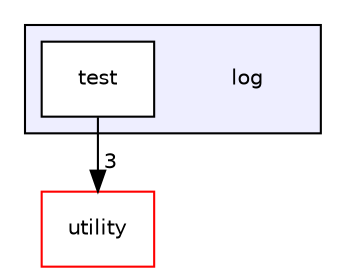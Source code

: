 digraph "log" {
  compound=true
  node [ fontsize="10", fontname="Helvetica"];
  edge [ labelfontsize="10", labelfontname="Helvetica"];
  subgraph clusterdir_9381a7bbd03577d6d8720c7f35c94ffa {
    graph [ bgcolor="#eeeeff", pencolor="black", label="" URL="dir_9381a7bbd03577d6d8720c7f35c94ffa.html"];
    dir_9381a7bbd03577d6d8720c7f35c94ffa [shape=plaintext label="log"];
  dir_95bd8e17d2f0b5bee2d27006e9b71861 [shape=box label="test" fillcolor="white" style="filled" URL="dir_95bd8e17d2f0b5bee2d27006e9b71861.html"];
  }
  dir_64e73385a8b7738563c26ce10415b58d [shape=box label="utility" fillcolor="white" style="filled" color="red" URL="dir_64e73385a8b7738563c26ce10415b58d.html"];
  dir_95bd8e17d2f0b5bee2d27006e9b71861->dir_64e73385a8b7738563c26ce10415b58d [headlabel="3", labeldistance=1.5 headhref="dir_000007_000003.html"];
}
